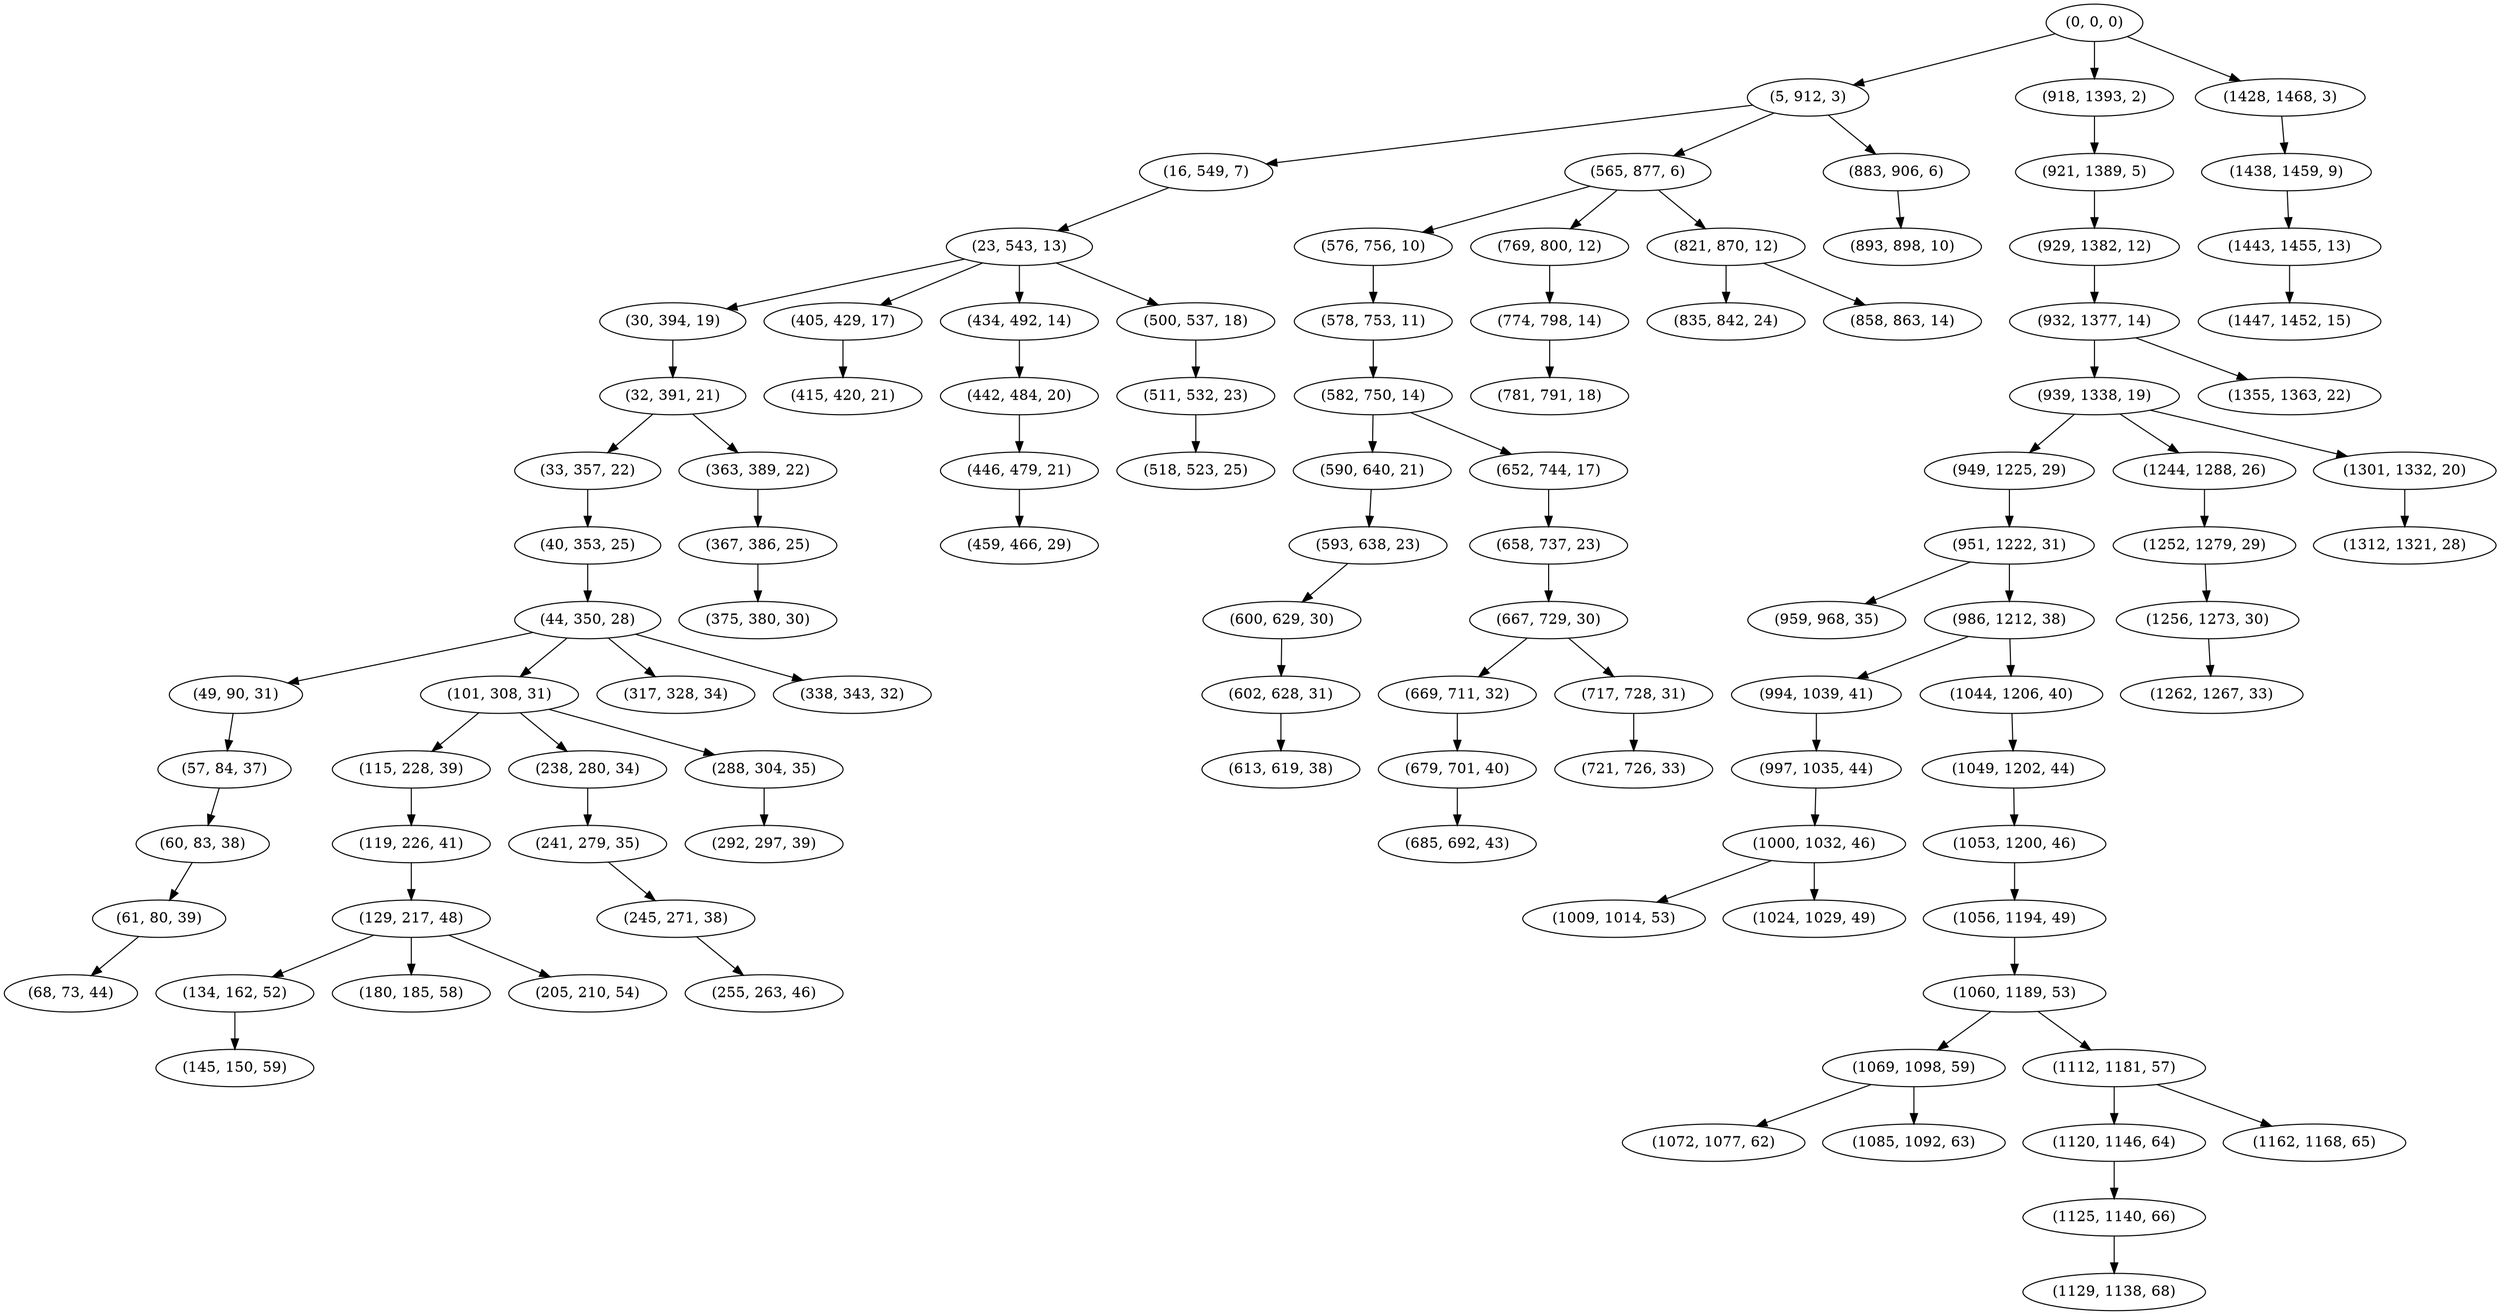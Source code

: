 digraph tree {
    "(0, 0, 0)";
    "(5, 912, 3)";
    "(16, 549, 7)";
    "(23, 543, 13)";
    "(30, 394, 19)";
    "(32, 391, 21)";
    "(33, 357, 22)";
    "(40, 353, 25)";
    "(44, 350, 28)";
    "(49, 90, 31)";
    "(57, 84, 37)";
    "(60, 83, 38)";
    "(61, 80, 39)";
    "(68, 73, 44)";
    "(101, 308, 31)";
    "(115, 228, 39)";
    "(119, 226, 41)";
    "(129, 217, 48)";
    "(134, 162, 52)";
    "(145, 150, 59)";
    "(180, 185, 58)";
    "(205, 210, 54)";
    "(238, 280, 34)";
    "(241, 279, 35)";
    "(245, 271, 38)";
    "(255, 263, 46)";
    "(288, 304, 35)";
    "(292, 297, 39)";
    "(317, 328, 34)";
    "(338, 343, 32)";
    "(363, 389, 22)";
    "(367, 386, 25)";
    "(375, 380, 30)";
    "(405, 429, 17)";
    "(415, 420, 21)";
    "(434, 492, 14)";
    "(442, 484, 20)";
    "(446, 479, 21)";
    "(459, 466, 29)";
    "(500, 537, 18)";
    "(511, 532, 23)";
    "(518, 523, 25)";
    "(565, 877, 6)";
    "(576, 756, 10)";
    "(578, 753, 11)";
    "(582, 750, 14)";
    "(590, 640, 21)";
    "(593, 638, 23)";
    "(600, 629, 30)";
    "(602, 628, 31)";
    "(613, 619, 38)";
    "(652, 744, 17)";
    "(658, 737, 23)";
    "(667, 729, 30)";
    "(669, 711, 32)";
    "(679, 701, 40)";
    "(685, 692, 43)";
    "(717, 728, 31)";
    "(721, 726, 33)";
    "(769, 800, 12)";
    "(774, 798, 14)";
    "(781, 791, 18)";
    "(821, 870, 12)";
    "(835, 842, 24)";
    "(858, 863, 14)";
    "(883, 906, 6)";
    "(893, 898, 10)";
    "(918, 1393, 2)";
    "(921, 1389, 5)";
    "(929, 1382, 12)";
    "(932, 1377, 14)";
    "(939, 1338, 19)";
    "(949, 1225, 29)";
    "(951, 1222, 31)";
    "(959, 968, 35)";
    "(986, 1212, 38)";
    "(994, 1039, 41)";
    "(997, 1035, 44)";
    "(1000, 1032, 46)";
    "(1009, 1014, 53)";
    "(1024, 1029, 49)";
    "(1044, 1206, 40)";
    "(1049, 1202, 44)";
    "(1053, 1200, 46)";
    "(1056, 1194, 49)";
    "(1060, 1189, 53)";
    "(1069, 1098, 59)";
    "(1072, 1077, 62)";
    "(1085, 1092, 63)";
    "(1112, 1181, 57)";
    "(1120, 1146, 64)";
    "(1125, 1140, 66)";
    "(1129, 1138, 68)";
    "(1162, 1168, 65)";
    "(1244, 1288, 26)";
    "(1252, 1279, 29)";
    "(1256, 1273, 30)";
    "(1262, 1267, 33)";
    "(1301, 1332, 20)";
    "(1312, 1321, 28)";
    "(1355, 1363, 22)";
    "(1428, 1468, 3)";
    "(1438, 1459, 9)";
    "(1443, 1455, 13)";
    "(1447, 1452, 15)";
    "(0, 0, 0)" -> "(5, 912, 3)";
    "(0, 0, 0)" -> "(918, 1393, 2)";
    "(0, 0, 0)" -> "(1428, 1468, 3)";
    "(5, 912, 3)" -> "(16, 549, 7)";
    "(5, 912, 3)" -> "(565, 877, 6)";
    "(5, 912, 3)" -> "(883, 906, 6)";
    "(16, 549, 7)" -> "(23, 543, 13)";
    "(23, 543, 13)" -> "(30, 394, 19)";
    "(23, 543, 13)" -> "(405, 429, 17)";
    "(23, 543, 13)" -> "(434, 492, 14)";
    "(23, 543, 13)" -> "(500, 537, 18)";
    "(30, 394, 19)" -> "(32, 391, 21)";
    "(32, 391, 21)" -> "(33, 357, 22)";
    "(32, 391, 21)" -> "(363, 389, 22)";
    "(33, 357, 22)" -> "(40, 353, 25)";
    "(40, 353, 25)" -> "(44, 350, 28)";
    "(44, 350, 28)" -> "(49, 90, 31)";
    "(44, 350, 28)" -> "(101, 308, 31)";
    "(44, 350, 28)" -> "(317, 328, 34)";
    "(44, 350, 28)" -> "(338, 343, 32)";
    "(49, 90, 31)" -> "(57, 84, 37)";
    "(57, 84, 37)" -> "(60, 83, 38)";
    "(60, 83, 38)" -> "(61, 80, 39)";
    "(61, 80, 39)" -> "(68, 73, 44)";
    "(101, 308, 31)" -> "(115, 228, 39)";
    "(101, 308, 31)" -> "(238, 280, 34)";
    "(101, 308, 31)" -> "(288, 304, 35)";
    "(115, 228, 39)" -> "(119, 226, 41)";
    "(119, 226, 41)" -> "(129, 217, 48)";
    "(129, 217, 48)" -> "(134, 162, 52)";
    "(129, 217, 48)" -> "(180, 185, 58)";
    "(129, 217, 48)" -> "(205, 210, 54)";
    "(134, 162, 52)" -> "(145, 150, 59)";
    "(238, 280, 34)" -> "(241, 279, 35)";
    "(241, 279, 35)" -> "(245, 271, 38)";
    "(245, 271, 38)" -> "(255, 263, 46)";
    "(288, 304, 35)" -> "(292, 297, 39)";
    "(363, 389, 22)" -> "(367, 386, 25)";
    "(367, 386, 25)" -> "(375, 380, 30)";
    "(405, 429, 17)" -> "(415, 420, 21)";
    "(434, 492, 14)" -> "(442, 484, 20)";
    "(442, 484, 20)" -> "(446, 479, 21)";
    "(446, 479, 21)" -> "(459, 466, 29)";
    "(500, 537, 18)" -> "(511, 532, 23)";
    "(511, 532, 23)" -> "(518, 523, 25)";
    "(565, 877, 6)" -> "(576, 756, 10)";
    "(565, 877, 6)" -> "(769, 800, 12)";
    "(565, 877, 6)" -> "(821, 870, 12)";
    "(576, 756, 10)" -> "(578, 753, 11)";
    "(578, 753, 11)" -> "(582, 750, 14)";
    "(582, 750, 14)" -> "(590, 640, 21)";
    "(582, 750, 14)" -> "(652, 744, 17)";
    "(590, 640, 21)" -> "(593, 638, 23)";
    "(593, 638, 23)" -> "(600, 629, 30)";
    "(600, 629, 30)" -> "(602, 628, 31)";
    "(602, 628, 31)" -> "(613, 619, 38)";
    "(652, 744, 17)" -> "(658, 737, 23)";
    "(658, 737, 23)" -> "(667, 729, 30)";
    "(667, 729, 30)" -> "(669, 711, 32)";
    "(667, 729, 30)" -> "(717, 728, 31)";
    "(669, 711, 32)" -> "(679, 701, 40)";
    "(679, 701, 40)" -> "(685, 692, 43)";
    "(717, 728, 31)" -> "(721, 726, 33)";
    "(769, 800, 12)" -> "(774, 798, 14)";
    "(774, 798, 14)" -> "(781, 791, 18)";
    "(821, 870, 12)" -> "(835, 842, 24)";
    "(821, 870, 12)" -> "(858, 863, 14)";
    "(883, 906, 6)" -> "(893, 898, 10)";
    "(918, 1393, 2)" -> "(921, 1389, 5)";
    "(921, 1389, 5)" -> "(929, 1382, 12)";
    "(929, 1382, 12)" -> "(932, 1377, 14)";
    "(932, 1377, 14)" -> "(939, 1338, 19)";
    "(932, 1377, 14)" -> "(1355, 1363, 22)";
    "(939, 1338, 19)" -> "(949, 1225, 29)";
    "(939, 1338, 19)" -> "(1244, 1288, 26)";
    "(939, 1338, 19)" -> "(1301, 1332, 20)";
    "(949, 1225, 29)" -> "(951, 1222, 31)";
    "(951, 1222, 31)" -> "(959, 968, 35)";
    "(951, 1222, 31)" -> "(986, 1212, 38)";
    "(986, 1212, 38)" -> "(994, 1039, 41)";
    "(986, 1212, 38)" -> "(1044, 1206, 40)";
    "(994, 1039, 41)" -> "(997, 1035, 44)";
    "(997, 1035, 44)" -> "(1000, 1032, 46)";
    "(1000, 1032, 46)" -> "(1009, 1014, 53)";
    "(1000, 1032, 46)" -> "(1024, 1029, 49)";
    "(1044, 1206, 40)" -> "(1049, 1202, 44)";
    "(1049, 1202, 44)" -> "(1053, 1200, 46)";
    "(1053, 1200, 46)" -> "(1056, 1194, 49)";
    "(1056, 1194, 49)" -> "(1060, 1189, 53)";
    "(1060, 1189, 53)" -> "(1069, 1098, 59)";
    "(1060, 1189, 53)" -> "(1112, 1181, 57)";
    "(1069, 1098, 59)" -> "(1072, 1077, 62)";
    "(1069, 1098, 59)" -> "(1085, 1092, 63)";
    "(1112, 1181, 57)" -> "(1120, 1146, 64)";
    "(1112, 1181, 57)" -> "(1162, 1168, 65)";
    "(1120, 1146, 64)" -> "(1125, 1140, 66)";
    "(1125, 1140, 66)" -> "(1129, 1138, 68)";
    "(1244, 1288, 26)" -> "(1252, 1279, 29)";
    "(1252, 1279, 29)" -> "(1256, 1273, 30)";
    "(1256, 1273, 30)" -> "(1262, 1267, 33)";
    "(1301, 1332, 20)" -> "(1312, 1321, 28)";
    "(1428, 1468, 3)" -> "(1438, 1459, 9)";
    "(1438, 1459, 9)" -> "(1443, 1455, 13)";
    "(1443, 1455, 13)" -> "(1447, 1452, 15)";
}
